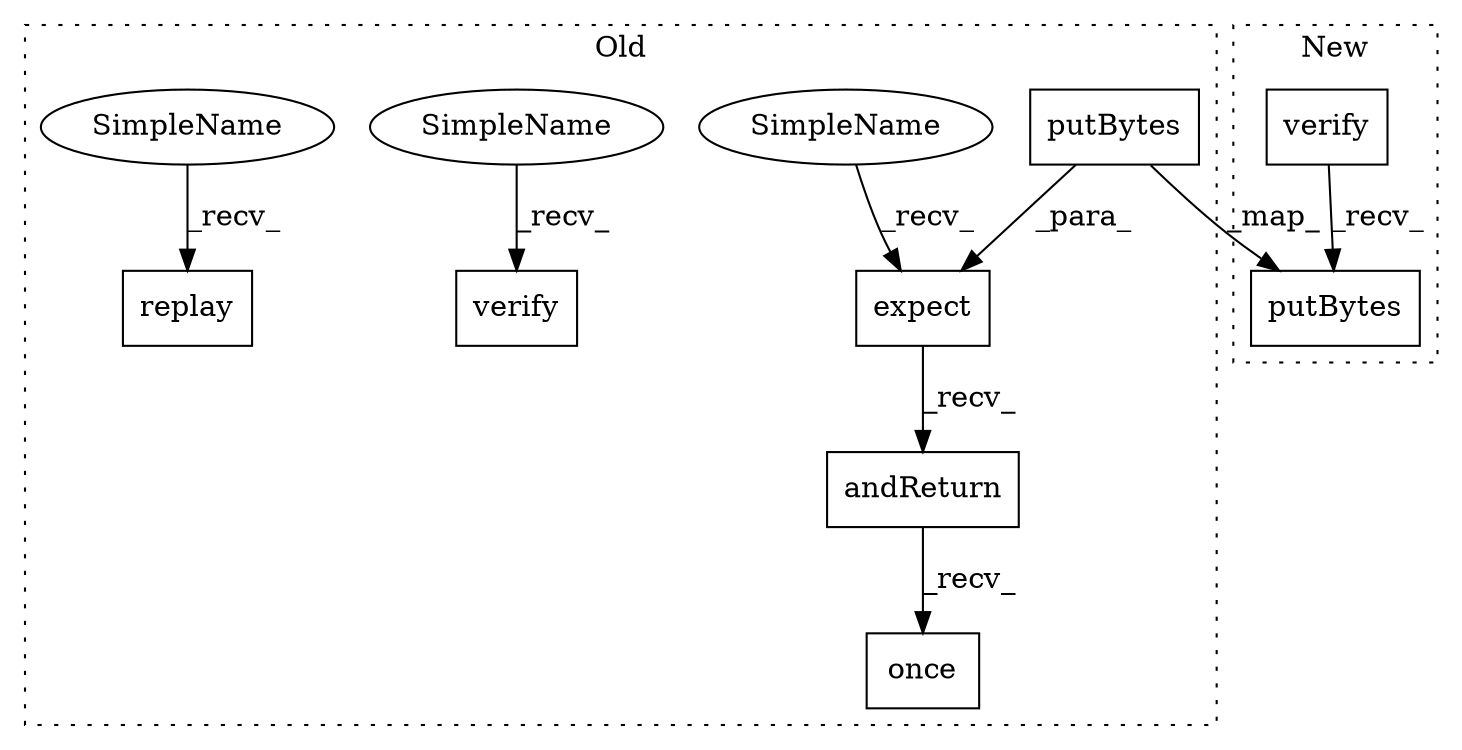 digraph G {
subgraph cluster0 {
1 [label="putBytes" a="32" s="1983,2037" l="9,1" shape="box"];
3 [label="expect" a="32" s="1969,2038" l="7,1" shape="box"];
4 [label="once" a="32" s="2067" l="6" shape="box"];
5 [label="andReturn" a="32" s="2049,2065" l="10,1" shape="box"];
7 [label="verify" a="32" s="2409,2428" l="7,1" shape="box"];
8 [label="replay" a="32" s="2088,2101" l="7,1" shape="box"];
9 [label="SimpleName" a="42" s="1960" l="8" shape="ellipse"];
10 [label="SimpleName" a="42" s="2400" l="8" shape="ellipse"];
11 [label="SimpleName" a="42" s="2079" l="8" shape="ellipse"];
label = "Old";
style="dotted";
}
subgraph cluster1 {
2 [label="putBytes" a="32" s="2218,2257" l="9,1" shape="box"];
6 [label="verify" a="32" s="2203,2216" l="7,1" shape="box"];
label = "New";
style="dotted";
}
1 -> 2 [label="_map_"];
1 -> 3 [label="_para_"];
3 -> 5 [label="_recv_"];
5 -> 4 [label="_recv_"];
6 -> 2 [label="_recv_"];
9 -> 3 [label="_recv_"];
10 -> 7 [label="_recv_"];
11 -> 8 [label="_recv_"];
}